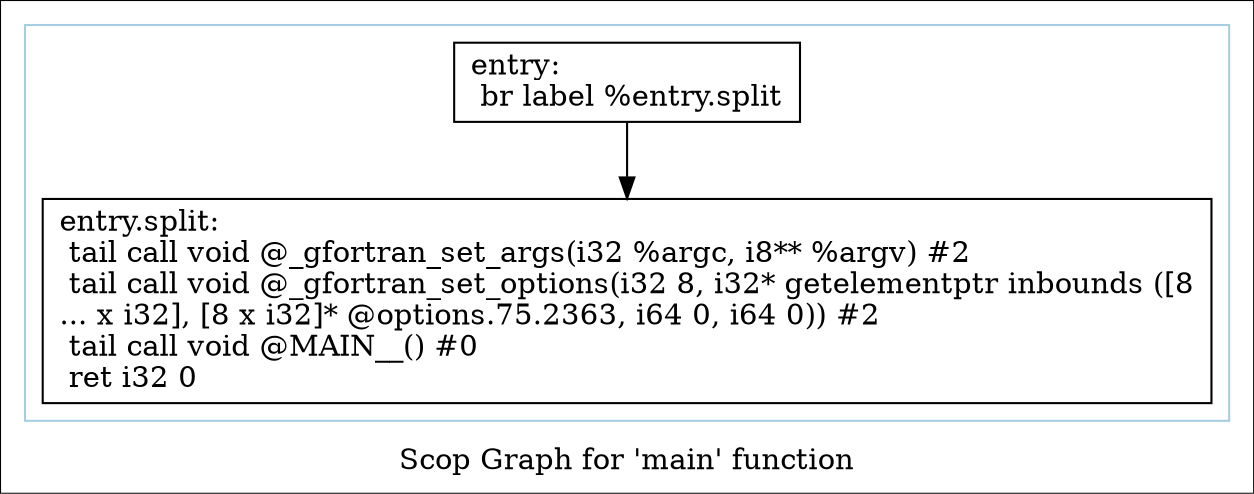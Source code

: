 digraph "Scop Graph for 'main' function" {
	label="Scop Graph for 'main' function";

	Node0x7e0570 [shape=record,label="{entry:\l  br label %entry.split\l}"];
	Node0x7e0570 -> Node0x7d1140;
	Node0x7d1140 [shape=record,label="{entry.split:                                      \l  tail call void @_gfortran_set_args(i32 %argc, i8** %argv) #2\l  tail call void @_gfortran_set_options(i32 8, i32* getelementptr inbounds ([8\l... x i32], [8 x i32]* @options.75.2363, i64 0, i64 0)) #2\l  tail call void @MAIN__() #0\l  ret i32 0\l}"];
	colorscheme = "paired12"
        subgraph cluster_0x808380 {
          label = "";
          style = solid;
          color = 1
          Node0x7e0570;
          Node0x7d1140;
        }
}
